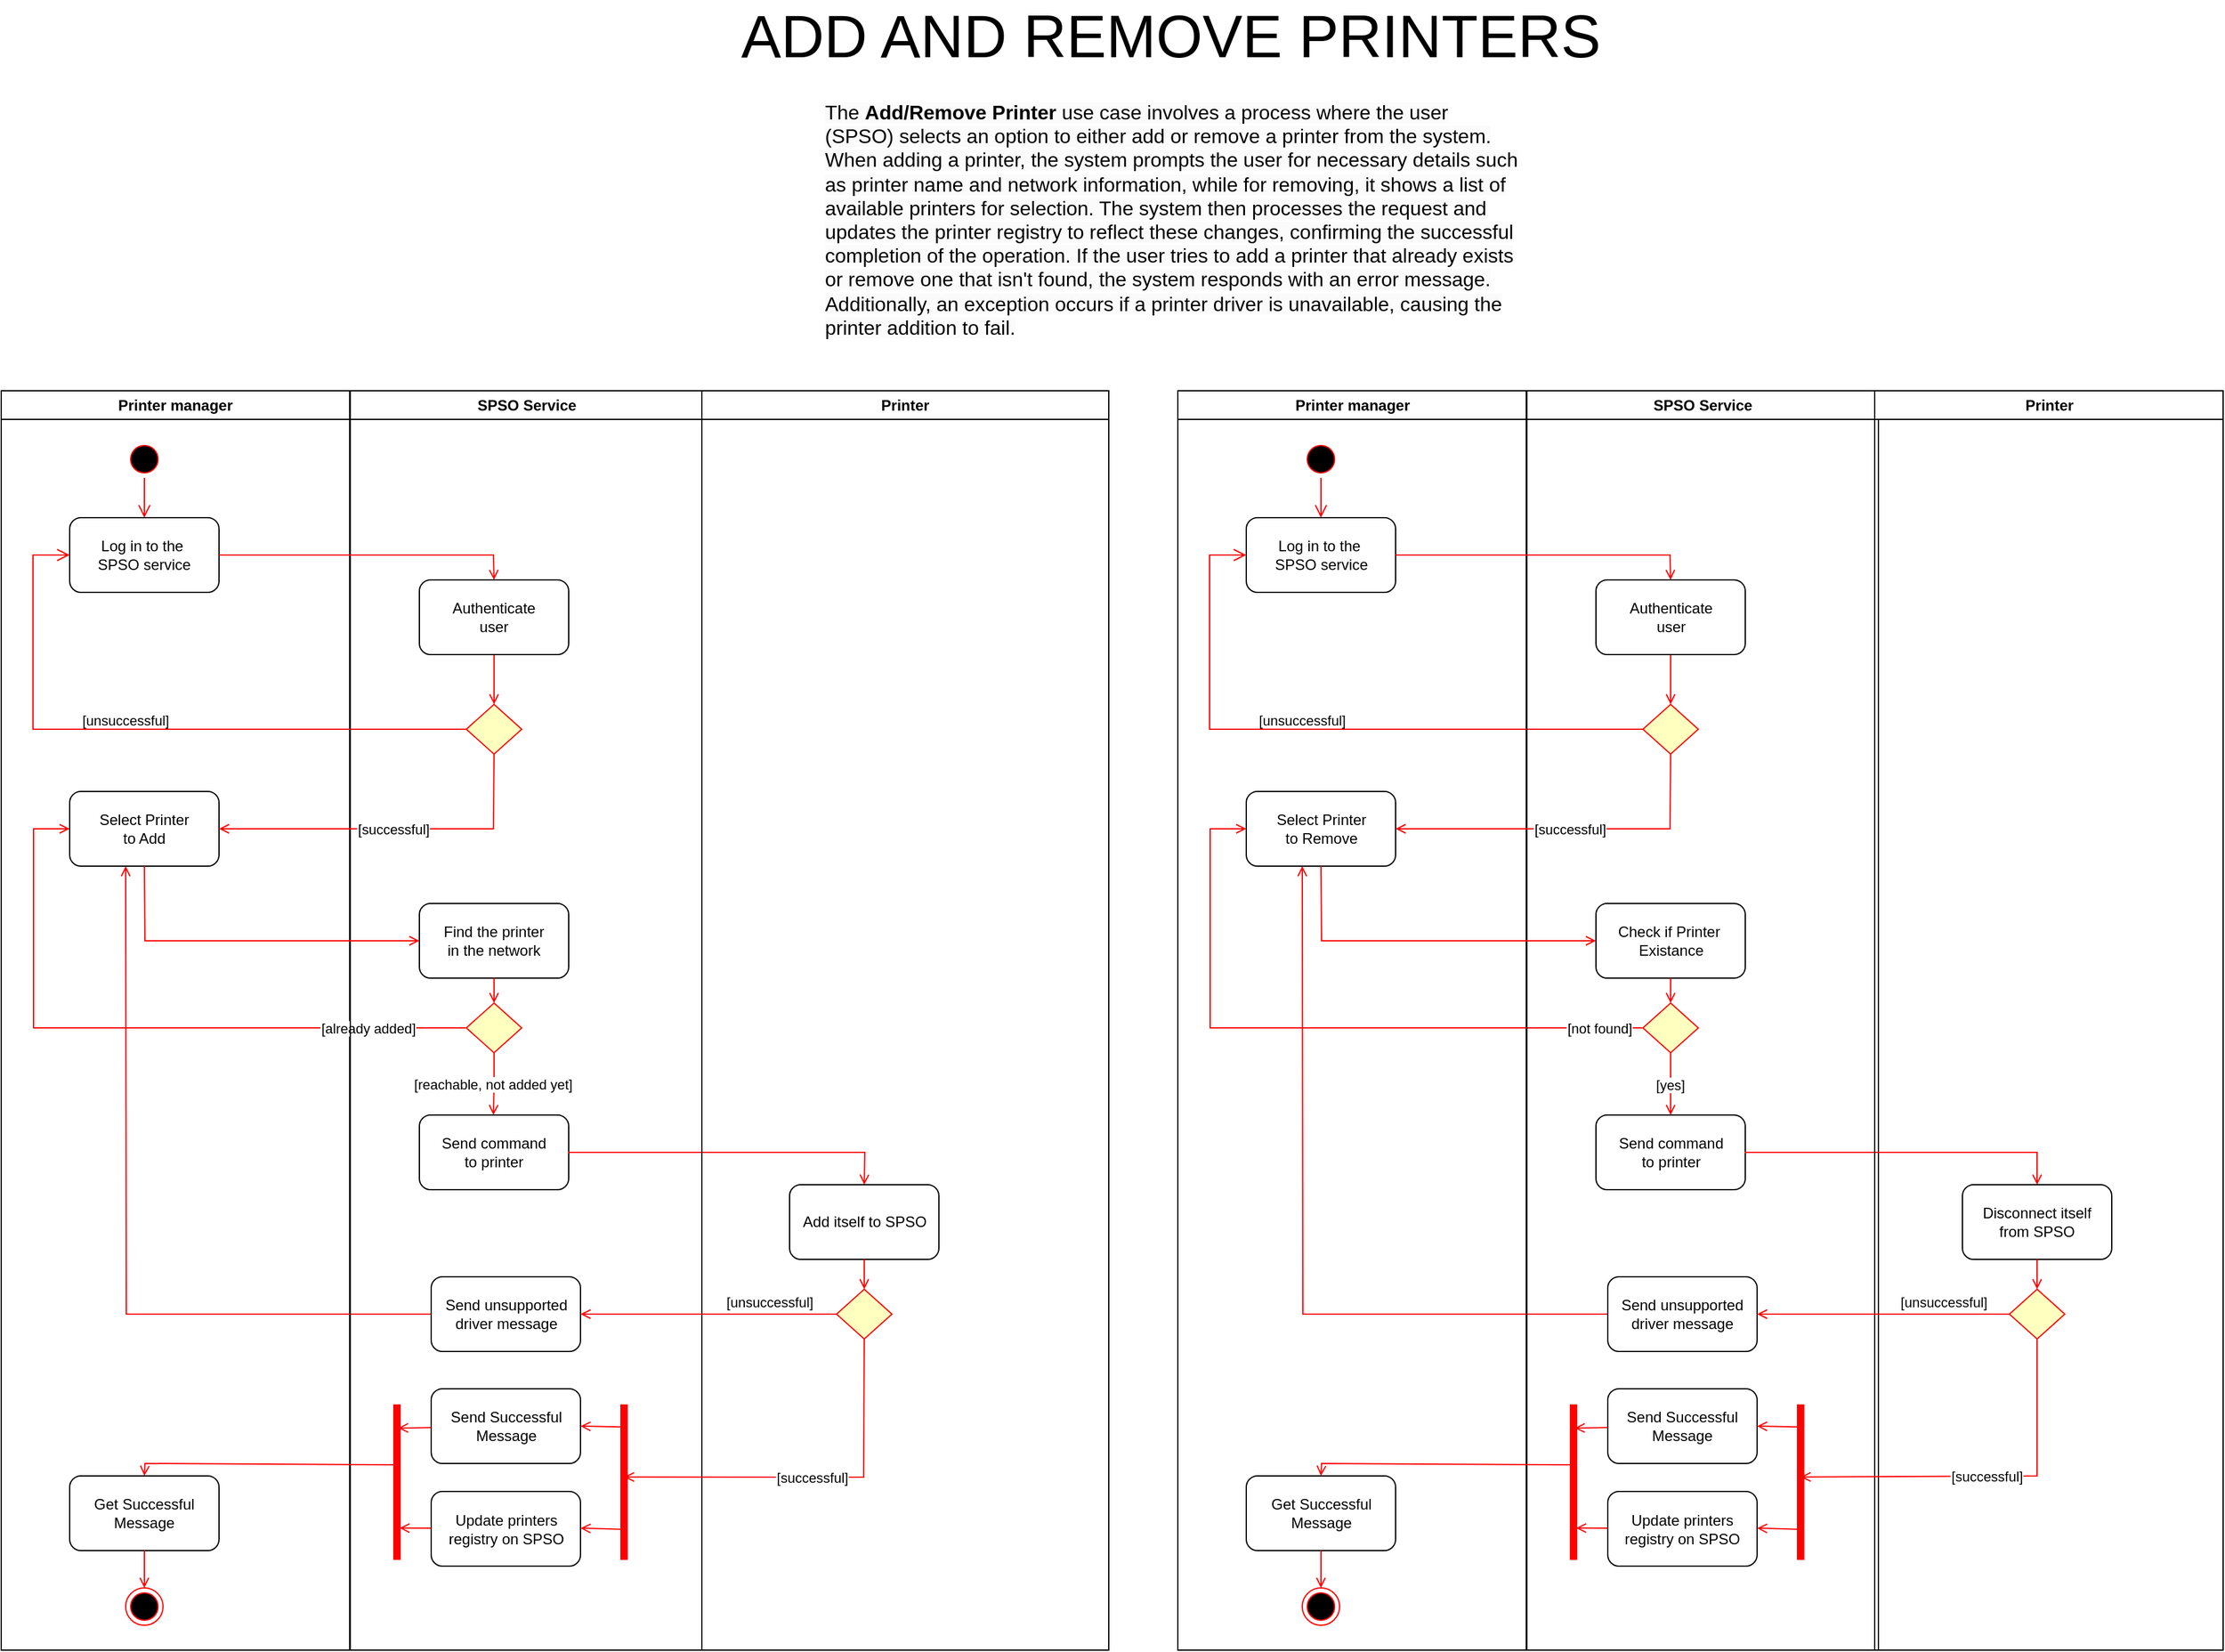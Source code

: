 <mxfile version="24.8.2">
  <diagram name="Page-1" id="e7e014a7-5840-1c2e-5031-d8a46d1fe8dd">
    <mxGraphModel grid="1" page="1" gridSize="10" guides="1" tooltips="1" connect="1" arrows="1" fold="1" pageScale="1" pageWidth="1169" pageHeight="826" background="none" math="0" shadow="0">
      <root>
        <mxCell id="0" />
        <mxCell id="1" parent="0" />
        <mxCell id="2" value="Printer manager" style="swimlane;whiteSpace=wrap" vertex="1" parent="1">
          <mxGeometry x="150" y="330" width="280" height="1012" as="geometry" />
        </mxCell>
        <mxCell id="5" value="" style="ellipse;shape=startState;fillColor=#000000;strokeColor=#ff0000;" vertex="1" parent="2">
          <mxGeometry x="100" y="40" width="30" height="30" as="geometry" />
        </mxCell>
        <mxCell id="6" value="" style="edgeStyle=elbowEdgeStyle;elbow=horizontal;verticalAlign=bottom;endArrow=open;endSize=8;strokeColor=#FF0000;endFill=1;rounded=0" edge="1" parent="2" source="5" target="9a6wY4-IE_KNnlbzhDaM-41">
          <mxGeometry x="100" y="40" as="geometry">
            <mxPoint x="115.5" y="110" as="targetPoint" />
          </mxGeometry>
        </mxCell>
        <mxCell id="9a6wY4-IE_KNnlbzhDaM-41" value="Log in to the&amp;nbsp;&lt;div&gt;SPSO&amp;nbsp;&lt;span style=&quot;background-color: initial;&quot;&gt;service&lt;/span&gt;&lt;/div&gt;" style="rounded=1;whiteSpace=wrap;html=1;" vertex="1" parent="2">
          <mxGeometry x="55" y="102" width="120" height="60" as="geometry" />
        </mxCell>
        <mxCell id="9a6wY4-IE_KNnlbzhDaM-46" value="Select Printer&lt;div&gt;to Add&lt;/div&gt;" style="rounded=1;whiteSpace=wrap;html=1;" vertex="1" parent="2">
          <mxGeometry x="55" y="322" width="120" height="60" as="geometry" />
        </mxCell>
        <mxCell id="9a6wY4-IE_KNnlbzhDaM-56" value="[already added]" style="edgeStyle=elbowEdgeStyle;elbow=horizontal;strokeColor=#FF0000;endArrow=open;endFill=1;rounded=0;exitX=0;exitY=0.5;exitDx=0;exitDy=0;entryX=0;entryY=0.5;entryDx=0;entryDy=0;" edge="1" parent="2" target="9a6wY4-IE_KNnlbzhDaM-46">
          <mxGeometry x="-0.71" width="100" height="100" relative="1" as="geometry">
            <mxPoint x="373.25" y="512" as="sourcePoint" />
            <mxPoint x="64.5" y="132" as="targetPoint" />
            <Array as="points">
              <mxPoint x="26" y="432" />
            </Array>
            <mxPoint as="offset" />
          </mxGeometry>
        </mxCell>
        <mxCell id="23" value="[unsuccessful]" style="edgeStyle=elbowEdgeStyle;elbow=horizontal;align=left;verticalAlign=top;endArrow=open;endSize=8;strokeColor=#FF0000;endFill=1;rounded=0;" edge="1" parent="2">
          <mxGeometry x="0.203" y="-20" relative="1" as="geometry">
            <mxPoint x="55.0" y="132" as="targetPoint" />
            <mxPoint x="373.75" y="272.0" as="sourcePoint" />
            <Array as="points">
              <mxPoint x="25.5" y="202" />
            </Array>
            <mxPoint x="1" as="offset" />
          </mxGeometry>
        </mxCell>
        <mxCell id="9a6wY4-IE_KNnlbzhDaM-61" value="Get Successful&lt;div&gt;Message&lt;/div&gt;" style="rounded=1;whiteSpace=wrap;html=1;" vertex="1" parent="2">
          <mxGeometry x="55" y="872" width="120" height="60" as="geometry" />
        </mxCell>
        <mxCell id="38" value="" style="ellipse;shape=endState;fillColor=#000000;strokeColor=#ff0000" vertex="1" parent="2">
          <mxGeometry x="100" y="962" width="30" height="30" as="geometry" />
        </mxCell>
        <mxCell id="39" value="" style="endArrow=open;strokeColor=#FF0000;endFill=1;rounded=0" edge="1" parent="2" source="9a6wY4-IE_KNnlbzhDaM-61" target="38">
          <mxGeometry relative="1" as="geometry">
            <mxPoint x="115.5" y="902" as="sourcePoint" />
          </mxGeometry>
        </mxCell>
        <mxCell id="9a6wY4-IE_KNnlbzhDaM-74" value="" style="endArrow=open;strokeColor=#FF0000;endFill=1;rounded=0;exitX=0;exitY=0.5;exitDx=0;exitDy=0;entryX=0.5;entryY=1;entryDx=0;entryDy=0;" edge="1" parent="2" source="9a6wY4-IE_KNnlbzhDaM-73">
          <mxGeometry relative="1" as="geometry">
            <mxPoint x="330.5" y="742" as="sourcePoint" />
            <mxPoint x="100" y="382" as="targetPoint" />
            <Array as="points">
              <mxPoint x="100.5" y="742" />
            </Array>
          </mxGeometry>
        </mxCell>
        <mxCell id="3" value="SPSO Service" style="swimlane;whiteSpace=wrap" vertex="1" parent="1">
          <mxGeometry x="430.5" y="330" width="282.5" height="1012" as="geometry" />
        </mxCell>
        <mxCell id="21" value="" style="rhombus;fillColor=#ffffc0;strokeColor=#ff0000;" vertex="1" parent="3">
          <mxGeometry x="93.25" y="252" width="44.5" height="40" as="geometry" />
        </mxCell>
        <mxCell id="24" value="" style="endArrow=open;strokeColor=#FF0000;endFill=1;rounded=0" edge="1" parent="3" source="9a6wY4-IE_KNnlbzhDaM-42" target="21">
          <mxGeometry relative="1" as="geometry">
            <mxPoint x="130" y="245" as="sourcePoint" />
          </mxGeometry>
        </mxCell>
        <mxCell id="9a6wY4-IE_KNnlbzhDaM-42" value="Authenticate&lt;div&gt;user&lt;/div&gt;" style="rounded=1;whiteSpace=wrap;html=1;" vertex="1" parent="3">
          <mxGeometry x="55.5" y="152" width="120" height="60" as="geometry" />
        </mxCell>
        <mxCell id="9a6wY4-IE_KNnlbzhDaM-43" style="edgeStyle=none;curved=1;rounded=0;orthogonalLoop=1;jettySize=auto;html=1;exitX=1;exitY=0.5;exitDx=0;exitDy=0;fontSize=12;startSize=8;endSize=8;" edge="1" parent="3" source="21" target="21">
          <mxGeometry relative="1" as="geometry" />
        </mxCell>
        <mxCell id="9a6wY4-IE_KNnlbzhDaM-44" style="edgeStyle=none;curved=1;rounded=0;orthogonalLoop=1;jettySize=auto;html=1;exitX=0;exitY=0.5;exitDx=0;exitDy=0;fontSize=12;startSize=8;endSize=8;" edge="1" parent="3" source="21" target="21">
          <mxGeometry relative="1" as="geometry" />
        </mxCell>
        <mxCell id="9a6wY4-IE_KNnlbzhDaM-49" value="Find the printer&lt;div&gt;in the network&lt;/div&gt;" style="rounded=1;whiteSpace=wrap;html=1;" vertex="1" parent="3">
          <mxGeometry x="55.5" y="412" width="120" height="60" as="geometry" />
        </mxCell>
        <mxCell id="9a6wY4-IE_KNnlbzhDaM-51" value="" style="rhombus;fillColor=#ffffc0;strokeColor=#ff0000;" vertex="1" parent="3">
          <mxGeometry x="93.25" y="492" width="44.5" height="40" as="geometry" />
        </mxCell>
        <mxCell id="9a6wY4-IE_KNnlbzhDaM-52" value="" style="edgeStyle=elbowEdgeStyle;elbow=horizontal;entryX=0.5;entryY=0;strokeColor=#FF0000;endArrow=open;endFill=1;rounded=0;exitX=0.5;exitY=1;exitDx=0;exitDy=0;entryDx=0;entryDy=0;" edge="1" parent="3" source="9a6wY4-IE_KNnlbzhDaM-49" target="9a6wY4-IE_KNnlbzhDaM-51">
          <mxGeometry width="100" height="100" relative="1" as="geometry">
            <mxPoint x="205" y="385" as="sourcePoint" />
            <mxPoint x="255" y="428" as="targetPoint" />
            <Array as="points" />
          </mxGeometry>
        </mxCell>
        <mxCell id="9a6wY4-IE_KNnlbzhDaM-57" value="Send command&lt;div&gt;to printer&lt;/div&gt;" style="rounded=1;whiteSpace=wrap;html=1;" vertex="1" parent="3">
          <mxGeometry x="55.5" y="582" width="120" height="60" as="geometry" />
        </mxCell>
        <mxCell id="9a6wY4-IE_KNnlbzhDaM-59" value="" style="edgeStyle=none;strokeColor=#FF0000;endArrow=open;endFill=1;rounded=0;entryX=0.5;entryY=0;entryDx=0;entryDy=0;" edge="1" parent="3" target="9a6wY4-IE_KNnlbzhDaM-58">
          <mxGeometry width="100" height="100" relative="1" as="geometry">
            <mxPoint x="175" y="612" as="sourcePoint" />
            <mxPoint x="415" y="612" as="targetPoint" />
            <Array as="points">
              <mxPoint x="413.5" y="612" />
            </Array>
          </mxGeometry>
        </mxCell>
        <mxCell id="9a6wY4-IE_KNnlbzhDaM-60" value="Send Successful&lt;div&gt;Message&lt;/div&gt;" style="rounded=1;whiteSpace=wrap;html=1;" vertex="1" parent="3">
          <mxGeometry x="65" y="802" width="120" height="60" as="geometry" />
        </mxCell>
        <mxCell id="9a6wY4-IE_KNnlbzhDaM-73" value="Send unsupported&lt;div&gt;driver message&lt;/div&gt;" style="rounded=1;whiteSpace=wrap;html=1;" vertex="1" parent="3">
          <mxGeometry x="65" y="712" width="120" height="60" as="geometry" />
        </mxCell>
        <mxCell id="25" value="" style="shape=line;strokeWidth=6;strokeColor=#ff0000;rotation=90" vertex="1" parent="3">
          <mxGeometry x="157.5" y="869.5" width="125" height="15" as="geometry" />
        </mxCell>
        <mxCell id="9a6wY4-IE_KNnlbzhDaM-76" value="" style="endArrow=open;strokeColor=#FF0000;endFill=1;rounded=0;exitX=0.146;exitY=0.337;exitDx=0;exitDy=0;exitPerimeter=0;entryX=1;entryY=0.5;entryDx=0;entryDy=0;" edge="1" parent="3" source="25" target="9a6wY4-IE_KNnlbzhDaM-60">
          <mxGeometry relative="1" as="geometry">
            <mxPoint x="-155.5" y="942" as="sourcePoint" />
            <mxPoint x="-155.5" y="972" as="targetPoint" />
          </mxGeometry>
        </mxCell>
        <mxCell id="9a6wY4-IE_KNnlbzhDaM-77" value="" style="shape=line;strokeWidth=6;strokeColor=#ff0000;rotation=90" vertex="1" parent="3">
          <mxGeometry x="-25" y="869.5" width="125" height="15" as="geometry" />
        </mxCell>
        <mxCell id="9a6wY4-IE_KNnlbzhDaM-78" value="" style="endArrow=open;strokeColor=#FF0000;endFill=1;rounded=0;entryX=0.153;entryY=0.441;entryDx=0;entryDy=0;entryPerimeter=0;" edge="1" parent="3" source="9a6wY4-IE_KNnlbzhDaM-60" target="9a6wY4-IE_KNnlbzhDaM-77">
          <mxGeometry relative="1" as="geometry">
            <mxPoint x="85" y="832" as="sourcePoint" />
            <mxPoint x="195" y="842" as="targetPoint" />
          </mxGeometry>
        </mxCell>
        <mxCell id="9a6wY4-IE_KNnlbzhDaM-79" value="Update printers&lt;div&gt;registry on SPSO&lt;/div&gt;" style="rounded=1;whiteSpace=wrap;html=1;" vertex="1" parent="3">
          <mxGeometry x="65" y="884.5" width="120" height="60" as="geometry" />
        </mxCell>
        <mxCell id="9a6wY4-IE_KNnlbzhDaM-80" value="" style="endArrow=open;strokeColor=#FF0000;endFill=1;rounded=0;exitX=0.146;exitY=0.337;exitDx=0;exitDy=0;exitPerimeter=0;entryX=1;entryY=0.5;entryDx=0;entryDy=0;fontStyle=1" edge="1" parent="3">
          <mxGeometry relative="1" as="geometry">
            <mxPoint x="222" y="915" as="sourcePoint" />
            <mxPoint x="185" y="914" as="targetPoint" />
          </mxGeometry>
        </mxCell>
        <mxCell id="9a6wY4-IE_KNnlbzhDaM-81" value="" style="endArrow=open;strokeColor=#FF0000;endFill=1;rounded=0;entryX=0.795;entryY=0.364;entryDx=0;entryDy=0;entryPerimeter=0;" edge="1" parent="3" source="9a6wY4-IE_KNnlbzhDaM-79" target="9a6wY4-IE_KNnlbzhDaM-77">
          <mxGeometry relative="1" as="geometry">
            <mxPoint x="65" y="914.21" as="sourcePoint" />
            <mxPoint x="45" y="914" as="targetPoint" />
          </mxGeometry>
        </mxCell>
        <mxCell id="4" value="Printer" style="swimlane;whiteSpace=wrap" vertex="1" parent="1">
          <mxGeometry x="713" y="330" width="327" height="1012" as="geometry" />
        </mxCell>
        <mxCell id="9a6wY4-IE_KNnlbzhDaM-58" value="Add itself to SPSO" style="rounded=1;whiteSpace=wrap;html=1;" vertex="1" parent="4">
          <mxGeometry x="70.5" y="638" width="120" height="60" as="geometry" />
        </mxCell>
        <mxCell id="9a6wY4-IE_KNnlbzhDaM-62" value="" style="rhombus;fillColor=#ffffc0;strokeColor=#ff0000;" vertex="1" parent="4">
          <mxGeometry x="108.25" y="722" width="44.5" height="40" as="geometry" />
        </mxCell>
        <mxCell id="9a6wY4-IE_KNnlbzhDaM-63" value="" style="endArrow=open;strokeColor=#FF0000;endFill=1;rounded=0" edge="1" parent="4" source="9a6wY4-IE_KNnlbzhDaM-58" target="9a6wY4-IE_KNnlbzhDaM-62">
          <mxGeometry relative="1" as="geometry">
            <mxPoint x="140.5" y="792" as="sourcePoint" />
            <mxPoint x="141" y="869" as="targetPoint" />
          </mxGeometry>
        </mxCell>
        <mxCell id="11" value="" style="endArrow=open;strokeColor=#FF0000;endFill=1;rounded=0;entryX=0.5;entryY=0;entryDx=0;entryDy=0;" edge="1" parent="1" source="9a6wY4-IE_KNnlbzhDaM-41" target="9a6wY4-IE_KNnlbzhDaM-42">
          <mxGeometry relative="1" as="geometry">
            <mxPoint x="265" y="490" as="sourcePoint" />
            <mxPoint x="265" y="662" as="targetPoint" />
            <Array as="points">
              <mxPoint x="545.5" y="462" />
            </Array>
          </mxGeometry>
        </mxCell>
        <mxCell id="9a6wY4-IE_KNnlbzhDaM-48" value="[successful]" style="edgeStyle=elbowEdgeStyle;elbow=horizontal;entryX=1;entryY=0.5;strokeColor=#FF0000;endArrow=open;endFill=1;rounded=0;exitX=0.5;exitY=1;exitDx=0;exitDy=0;entryDx=0;entryDy=0;" edge="1" parent="1" source="21" target="9a6wY4-IE_KNnlbzhDaM-46">
          <mxGeometry width="100" height="100" relative="1" as="geometry">
            <mxPoint x="635.5" y="715" as="sourcePoint" />
            <mxPoint x="685.5" y="758" as="targetPoint" />
            <Array as="points">
              <mxPoint x="545.5" y="652" />
            </Array>
          </mxGeometry>
        </mxCell>
        <mxCell id="9a6wY4-IE_KNnlbzhDaM-50" value="" style="edgeStyle=elbowEdgeStyle;elbow=horizontal;strokeColor=#FF0000;endArrow=open;endFill=1;rounded=0;exitX=0.5;exitY=1;exitDx=0;exitDy=0;entryX=0;entryY=0.5;entryDx=0;entryDy=0;" edge="1" parent="1" source="9a6wY4-IE_KNnlbzhDaM-46" target="9a6wY4-IE_KNnlbzhDaM-49">
          <mxGeometry width="100" height="100" relative="1" as="geometry">
            <mxPoint x="635.5" y="715" as="sourcePoint" />
            <mxPoint x="655.5" y="782" as="targetPoint" />
            <Array as="points">
              <mxPoint x="265.5" y="742" />
            </Array>
          </mxGeometry>
        </mxCell>
        <mxCell id="9a6wY4-IE_KNnlbzhDaM-53" value="[reachable, not added yet]" style="edgeStyle=elbowEdgeStyle;elbow=vertical;strokeColor=#FF0000;endArrow=open;endFill=1;rounded=0;exitX=0.5;exitY=1;exitDx=0;exitDy=0;" edge="1" parent="1" source="9a6wY4-IE_KNnlbzhDaM-51">
          <mxGeometry width="100" height="100" relative="1" as="geometry">
            <mxPoint x="556.5" y="812" as="sourcePoint" />
            <mxPoint x="545.5" y="912" as="targetPoint" />
            <Array as="points" />
          </mxGeometry>
        </mxCell>
        <mxCell id="9a6wY4-IE_KNnlbzhDaM-65" value="[unsuccessful]" style="endArrow=open;strokeColor=#FF0000;endFill=1;rounded=0;entryX=1;entryY=0.5;entryDx=0;entryDy=0;exitX=0;exitY=0.5;exitDx=0;exitDy=0;" edge="1" parent="1" source="9a6wY4-IE_KNnlbzhDaM-62" target="9a6wY4-IE_KNnlbzhDaM-73">
          <mxGeometry x="-0.482" y="-10" relative="1" as="geometry">
            <mxPoint x="235.5" y="1062" as="sourcePoint" />
            <mxPoint x="851" y="1062" as="targetPoint" />
            <Array as="points">
              <mxPoint x="615.5" y="1072" />
            </Array>
            <mxPoint as="offset" />
          </mxGeometry>
        </mxCell>
        <mxCell id="9a6wY4-IE_KNnlbzhDaM-70" value="[successful]" style="endArrow=open;strokeColor=#FF0000;endFill=1;rounded=0;exitX=0.5;exitY=1;exitDx=0;exitDy=0;entryX=0.467;entryY=0.504;entryDx=0;entryDy=0;entryPerimeter=0;" edge="1" parent="1" source="9a6wY4-IE_KNnlbzhDaM-62" target="25">
          <mxGeometry relative="1" as="geometry">
            <mxPoint x="765.5" y="1102" as="sourcePoint" />
            <mxPoint x="655.5" y="1202" as="targetPoint" />
            <Array as="points">
              <mxPoint x="843" y="1203" />
            </Array>
          </mxGeometry>
        </mxCell>
        <mxCell id="9a6wY4-IE_KNnlbzhDaM-72" value="" style="endArrow=open;strokeColor=#FF0000;endFill=1;rounded=0;exitX=0.389;exitY=0.408;exitDx=0;exitDy=0;entryX=0.5;entryY=0;entryDx=0;entryDy=0;exitPerimeter=0;" edge="1" parent="1" source="9a6wY4-IE_KNnlbzhDaM-77" target="9a6wY4-IE_KNnlbzhDaM-61">
          <mxGeometry relative="1" as="geometry">
            <mxPoint x="275.5" y="1242" as="sourcePoint" />
            <mxPoint x="275" y="1302" as="targetPoint" />
            <Array as="points">
              <mxPoint x="265.5" y="1192" />
            </Array>
          </mxGeometry>
        </mxCell>
        <mxCell id="9a6wY4-IE_KNnlbzhDaM-124" value="Printer manager" style="swimlane;whiteSpace=wrap" vertex="1" parent="1">
          <mxGeometry x="1095.5" y="330" width="280" height="1012" as="geometry" />
        </mxCell>
        <mxCell id="9a6wY4-IE_KNnlbzhDaM-125" value="" style="ellipse;shape=startState;fillColor=#000000;strokeColor=#ff0000;" vertex="1" parent="9a6wY4-IE_KNnlbzhDaM-124">
          <mxGeometry x="100" y="40" width="30" height="30" as="geometry" />
        </mxCell>
        <mxCell id="9a6wY4-IE_KNnlbzhDaM-126" value="" style="edgeStyle=elbowEdgeStyle;elbow=horizontal;verticalAlign=bottom;endArrow=open;endSize=8;strokeColor=#FF0000;endFill=1;rounded=0" edge="1" parent="9a6wY4-IE_KNnlbzhDaM-124" source="9a6wY4-IE_KNnlbzhDaM-125" target="9a6wY4-IE_KNnlbzhDaM-127">
          <mxGeometry x="100" y="40" as="geometry">
            <mxPoint x="115.5" y="110" as="targetPoint" />
          </mxGeometry>
        </mxCell>
        <mxCell id="9a6wY4-IE_KNnlbzhDaM-127" value="Log in to the&amp;nbsp;&lt;div&gt;SPSO&amp;nbsp;&lt;span style=&quot;background-color: initial;&quot;&gt;service&lt;/span&gt;&lt;/div&gt;" style="rounded=1;whiteSpace=wrap;html=1;" vertex="1" parent="9a6wY4-IE_KNnlbzhDaM-124">
          <mxGeometry x="55" y="102" width="120" height="60" as="geometry" />
        </mxCell>
        <mxCell id="9a6wY4-IE_KNnlbzhDaM-128" value="Select Printer&lt;div&gt;to Remove&lt;/div&gt;" style="rounded=1;whiteSpace=wrap;html=1;" vertex="1" parent="9a6wY4-IE_KNnlbzhDaM-124">
          <mxGeometry x="55" y="322" width="120" height="60" as="geometry" />
        </mxCell>
        <mxCell id="9a6wY4-IE_KNnlbzhDaM-129" value="[not found]" style="edgeStyle=elbowEdgeStyle;elbow=horizontal;strokeColor=#FF0000;endArrow=open;endFill=1;rounded=0;exitX=0;exitY=0.5;exitDx=0;exitDy=0;entryX=0;entryY=0.5;entryDx=0;entryDy=0;" edge="1" parent="9a6wY4-IE_KNnlbzhDaM-124" target="9a6wY4-IE_KNnlbzhDaM-128">
          <mxGeometry x="-0.874" width="100" height="100" relative="1" as="geometry">
            <mxPoint x="373.25" y="512" as="sourcePoint" />
            <mxPoint x="64.5" y="132" as="targetPoint" />
            <Array as="points">
              <mxPoint x="26" y="432" />
            </Array>
            <mxPoint as="offset" />
          </mxGeometry>
        </mxCell>
        <mxCell id="9a6wY4-IE_KNnlbzhDaM-130" value="[unsuccessful]" style="edgeStyle=elbowEdgeStyle;elbow=horizontal;align=left;verticalAlign=top;endArrow=open;endSize=8;strokeColor=#FF0000;endFill=1;rounded=0;" edge="1" parent="9a6wY4-IE_KNnlbzhDaM-124">
          <mxGeometry x="0.203" y="-20" relative="1" as="geometry">
            <mxPoint x="55.0" y="132" as="targetPoint" />
            <mxPoint x="373.75" y="272.0" as="sourcePoint" />
            <Array as="points">
              <mxPoint x="25.5" y="202" />
            </Array>
            <mxPoint x="1" as="offset" />
          </mxGeometry>
        </mxCell>
        <mxCell id="9a6wY4-IE_KNnlbzhDaM-131" value="Get Successful&lt;div&gt;Message&lt;/div&gt;" style="rounded=1;whiteSpace=wrap;html=1;" vertex="1" parent="9a6wY4-IE_KNnlbzhDaM-124">
          <mxGeometry x="55" y="872" width="120" height="60" as="geometry" />
        </mxCell>
        <mxCell id="9a6wY4-IE_KNnlbzhDaM-132" value="" style="ellipse;shape=endState;fillColor=#000000;strokeColor=#ff0000" vertex="1" parent="9a6wY4-IE_KNnlbzhDaM-124">
          <mxGeometry x="100" y="962" width="30" height="30" as="geometry" />
        </mxCell>
        <mxCell id="9a6wY4-IE_KNnlbzhDaM-133" value="" style="endArrow=open;strokeColor=#FF0000;endFill=1;rounded=0" edge="1" parent="9a6wY4-IE_KNnlbzhDaM-124" source="9a6wY4-IE_KNnlbzhDaM-131" target="9a6wY4-IE_KNnlbzhDaM-132">
          <mxGeometry relative="1" as="geometry">
            <mxPoint x="115.5" y="902" as="sourcePoint" />
          </mxGeometry>
        </mxCell>
        <mxCell id="9a6wY4-IE_KNnlbzhDaM-134" value="" style="endArrow=open;strokeColor=#FF0000;endFill=1;rounded=0;exitX=0;exitY=0.5;exitDx=0;exitDy=0;entryX=0.5;entryY=1;entryDx=0;entryDy=0;" edge="1" parent="9a6wY4-IE_KNnlbzhDaM-124" source="9a6wY4-IE_KNnlbzhDaM-147">
          <mxGeometry relative="1" as="geometry">
            <mxPoint x="330.5" y="742" as="sourcePoint" />
            <mxPoint x="100" y="382" as="targetPoint" />
            <Array as="points">
              <mxPoint x="100.5" y="742" />
            </Array>
          </mxGeometry>
        </mxCell>
        <mxCell id="9a6wY4-IE_KNnlbzhDaM-135" value="SPSO Service" style="swimlane;whiteSpace=wrap" vertex="1" parent="1">
          <mxGeometry x="1376" y="330" width="282.5" height="1012" as="geometry" />
        </mxCell>
        <mxCell id="9a6wY4-IE_KNnlbzhDaM-136" value="" style="rhombus;fillColor=#ffffc0;strokeColor=#ff0000;" vertex="1" parent="9a6wY4-IE_KNnlbzhDaM-135">
          <mxGeometry x="93.25" y="252" width="44.5" height="40" as="geometry" />
        </mxCell>
        <mxCell id="9a6wY4-IE_KNnlbzhDaM-137" value="" style="endArrow=open;strokeColor=#FF0000;endFill=1;rounded=0" edge="1" parent="9a6wY4-IE_KNnlbzhDaM-135" source="9a6wY4-IE_KNnlbzhDaM-138" target="9a6wY4-IE_KNnlbzhDaM-136">
          <mxGeometry relative="1" as="geometry">
            <mxPoint x="130" y="245" as="sourcePoint" />
          </mxGeometry>
        </mxCell>
        <mxCell id="9a6wY4-IE_KNnlbzhDaM-138" value="Authenticate&lt;div&gt;user&lt;/div&gt;" style="rounded=1;whiteSpace=wrap;html=1;" vertex="1" parent="9a6wY4-IE_KNnlbzhDaM-135">
          <mxGeometry x="55.5" y="152" width="120" height="60" as="geometry" />
        </mxCell>
        <mxCell id="9a6wY4-IE_KNnlbzhDaM-139" style="edgeStyle=none;curved=1;rounded=0;orthogonalLoop=1;jettySize=auto;html=1;exitX=1;exitY=0.5;exitDx=0;exitDy=0;fontSize=12;startSize=8;endSize=8;" edge="1" parent="9a6wY4-IE_KNnlbzhDaM-135" source="9a6wY4-IE_KNnlbzhDaM-136" target="9a6wY4-IE_KNnlbzhDaM-136">
          <mxGeometry relative="1" as="geometry" />
        </mxCell>
        <mxCell id="9a6wY4-IE_KNnlbzhDaM-140" style="edgeStyle=none;curved=1;rounded=0;orthogonalLoop=1;jettySize=auto;html=1;exitX=0;exitY=0.5;exitDx=0;exitDy=0;fontSize=12;startSize=8;endSize=8;" edge="1" parent="9a6wY4-IE_KNnlbzhDaM-135" source="9a6wY4-IE_KNnlbzhDaM-136" target="9a6wY4-IE_KNnlbzhDaM-136">
          <mxGeometry relative="1" as="geometry" />
        </mxCell>
        <mxCell id="9a6wY4-IE_KNnlbzhDaM-141" value="Check if Printer&amp;nbsp;&lt;div&gt;Existance&lt;/div&gt;" style="rounded=1;whiteSpace=wrap;html=1;" vertex="1" parent="9a6wY4-IE_KNnlbzhDaM-135">
          <mxGeometry x="55.5" y="412" width="120" height="60" as="geometry" />
        </mxCell>
        <mxCell id="9a6wY4-IE_KNnlbzhDaM-142" value="" style="rhombus;fillColor=#ffffc0;strokeColor=#ff0000;" vertex="1" parent="9a6wY4-IE_KNnlbzhDaM-135">
          <mxGeometry x="93.25" y="492" width="44.5" height="40" as="geometry" />
        </mxCell>
        <mxCell id="9a6wY4-IE_KNnlbzhDaM-143" value="" style="edgeStyle=elbowEdgeStyle;elbow=horizontal;entryX=0.5;entryY=0;strokeColor=#FF0000;endArrow=open;endFill=1;rounded=0;exitX=0.5;exitY=1;exitDx=0;exitDy=0;entryDx=0;entryDy=0;" edge="1" parent="9a6wY4-IE_KNnlbzhDaM-135" source="9a6wY4-IE_KNnlbzhDaM-141" target="9a6wY4-IE_KNnlbzhDaM-142">
          <mxGeometry width="100" height="100" relative="1" as="geometry">
            <mxPoint x="205" y="385" as="sourcePoint" />
            <mxPoint x="255" y="428" as="targetPoint" />
            <Array as="points" />
          </mxGeometry>
        </mxCell>
        <mxCell id="9a6wY4-IE_KNnlbzhDaM-144" value="Send command&lt;div&gt;to printer&lt;/div&gt;" style="rounded=1;whiteSpace=wrap;html=1;" vertex="1" parent="9a6wY4-IE_KNnlbzhDaM-135">
          <mxGeometry x="55.5" y="582" width="120" height="60" as="geometry" />
        </mxCell>
        <mxCell id="9a6wY4-IE_KNnlbzhDaM-145" value="" style="edgeStyle=none;strokeColor=#FF0000;endArrow=open;endFill=1;rounded=0;entryX=0.5;entryY=0;entryDx=0;entryDy=0;" edge="1" parent="9a6wY4-IE_KNnlbzhDaM-135" target="9a6wY4-IE_KNnlbzhDaM-156">
          <mxGeometry width="100" height="100" relative="1" as="geometry">
            <mxPoint x="175" y="612" as="sourcePoint" />
            <mxPoint x="415" y="612" as="targetPoint" />
            <Array as="points">
              <mxPoint x="410" y="612" />
            </Array>
          </mxGeometry>
        </mxCell>
        <mxCell id="9a6wY4-IE_KNnlbzhDaM-146" value="Send Successful&lt;div&gt;Message&lt;/div&gt;" style="rounded=1;whiteSpace=wrap;html=1;" vertex="1" parent="9a6wY4-IE_KNnlbzhDaM-135">
          <mxGeometry x="65" y="802" width="120" height="60" as="geometry" />
        </mxCell>
        <mxCell id="9a6wY4-IE_KNnlbzhDaM-147" value="Send unsupported&lt;div&gt;driver message&lt;/div&gt;" style="rounded=1;whiteSpace=wrap;html=1;" vertex="1" parent="9a6wY4-IE_KNnlbzhDaM-135">
          <mxGeometry x="65" y="712" width="120" height="60" as="geometry" />
        </mxCell>
        <mxCell id="9a6wY4-IE_KNnlbzhDaM-148" value="" style="shape=line;strokeWidth=6;strokeColor=#ff0000;rotation=90" vertex="1" parent="9a6wY4-IE_KNnlbzhDaM-135">
          <mxGeometry x="157.5" y="869.5" width="125" height="15" as="geometry" />
        </mxCell>
        <mxCell id="9a6wY4-IE_KNnlbzhDaM-149" value="" style="endArrow=open;strokeColor=#FF0000;endFill=1;rounded=0;exitX=0.146;exitY=0.337;exitDx=0;exitDy=0;exitPerimeter=0;entryX=1;entryY=0.5;entryDx=0;entryDy=0;" edge="1" parent="9a6wY4-IE_KNnlbzhDaM-135" source="9a6wY4-IE_KNnlbzhDaM-148" target="9a6wY4-IE_KNnlbzhDaM-146">
          <mxGeometry relative="1" as="geometry">
            <mxPoint x="-155.5" y="942" as="sourcePoint" />
            <mxPoint x="-155.5" y="972" as="targetPoint" />
          </mxGeometry>
        </mxCell>
        <mxCell id="9a6wY4-IE_KNnlbzhDaM-150" value="" style="shape=line;strokeWidth=6;strokeColor=#ff0000;rotation=90" vertex="1" parent="9a6wY4-IE_KNnlbzhDaM-135">
          <mxGeometry x="-25" y="869.5" width="125" height="15" as="geometry" />
        </mxCell>
        <mxCell id="9a6wY4-IE_KNnlbzhDaM-151" value="" style="endArrow=open;strokeColor=#FF0000;endFill=1;rounded=0;entryX=0.153;entryY=0.441;entryDx=0;entryDy=0;entryPerimeter=0;" edge="1" parent="9a6wY4-IE_KNnlbzhDaM-135" source="9a6wY4-IE_KNnlbzhDaM-146" target="9a6wY4-IE_KNnlbzhDaM-150">
          <mxGeometry relative="1" as="geometry">
            <mxPoint x="85" y="832" as="sourcePoint" />
            <mxPoint x="195" y="842" as="targetPoint" />
          </mxGeometry>
        </mxCell>
        <mxCell id="9a6wY4-IE_KNnlbzhDaM-152" value="Update printers&lt;div&gt;registry on SPSO&lt;/div&gt;" style="rounded=1;whiteSpace=wrap;html=1;" vertex="1" parent="9a6wY4-IE_KNnlbzhDaM-135">
          <mxGeometry x="65" y="884.5" width="120" height="60" as="geometry" />
        </mxCell>
        <mxCell id="9a6wY4-IE_KNnlbzhDaM-153" value="" style="endArrow=open;strokeColor=#FF0000;endFill=1;rounded=0;exitX=0.146;exitY=0.337;exitDx=0;exitDy=0;exitPerimeter=0;entryX=1;entryY=0.5;entryDx=0;entryDy=0;fontStyle=1" edge="1" parent="9a6wY4-IE_KNnlbzhDaM-135">
          <mxGeometry relative="1" as="geometry">
            <mxPoint x="222" y="915" as="sourcePoint" />
            <mxPoint x="185" y="914" as="targetPoint" />
          </mxGeometry>
        </mxCell>
        <mxCell id="9a6wY4-IE_KNnlbzhDaM-154" value="" style="endArrow=open;strokeColor=#FF0000;endFill=1;rounded=0;entryX=0.795;entryY=0.364;entryDx=0;entryDy=0;entryPerimeter=0;" edge="1" parent="9a6wY4-IE_KNnlbzhDaM-135" source="9a6wY4-IE_KNnlbzhDaM-152" target="9a6wY4-IE_KNnlbzhDaM-150">
          <mxGeometry relative="1" as="geometry">
            <mxPoint x="65" y="914.21" as="sourcePoint" />
            <mxPoint x="45" y="914" as="targetPoint" />
          </mxGeometry>
        </mxCell>
        <mxCell id="9a6wY4-IE_KNnlbzhDaM-155" value="Printer" style="swimlane;whiteSpace=wrap" vertex="1" parent="1">
          <mxGeometry x="1655.5" y="330" width="280" height="1012" as="geometry" />
        </mxCell>
        <mxCell id="9a6wY4-IE_KNnlbzhDaM-156" value="Disconnect itself&lt;div&gt;from SPSO&lt;/div&gt;" style="rounded=1;whiteSpace=wrap;html=1;" vertex="1" parent="9a6wY4-IE_KNnlbzhDaM-155">
          <mxGeometry x="70.5" y="638" width="120" height="60" as="geometry" />
        </mxCell>
        <mxCell id="9a6wY4-IE_KNnlbzhDaM-157" value="" style="rhombus;fillColor=#ffffc0;strokeColor=#ff0000;" vertex="1" parent="9a6wY4-IE_KNnlbzhDaM-155">
          <mxGeometry x="108.25" y="722" width="44.5" height="40" as="geometry" />
        </mxCell>
        <mxCell id="9a6wY4-IE_KNnlbzhDaM-158" value="" style="endArrow=open;strokeColor=#FF0000;endFill=1;rounded=0" edge="1" parent="9a6wY4-IE_KNnlbzhDaM-155" source="9a6wY4-IE_KNnlbzhDaM-156" target="9a6wY4-IE_KNnlbzhDaM-157">
          <mxGeometry relative="1" as="geometry">
            <mxPoint x="140.5" y="792" as="sourcePoint" />
            <mxPoint x="141" y="869" as="targetPoint" />
          </mxGeometry>
        </mxCell>
        <mxCell id="9a6wY4-IE_KNnlbzhDaM-159" value="" style="endArrow=open;strokeColor=#FF0000;endFill=1;rounded=0;entryX=0.5;entryY=0;entryDx=0;entryDy=0;" edge="1" parent="1" source="9a6wY4-IE_KNnlbzhDaM-127" target="9a6wY4-IE_KNnlbzhDaM-138">
          <mxGeometry relative="1" as="geometry">
            <mxPoint x="1210.5" y="490" as="sourcePoint" />
            <mxPoint x="1210.5" y="662" as="targetPoint" />
            <Array as="points">
              <mxPoint x="1491" y="462" />
            </Array>
          </mxGeometry>
        </mxCell>
        <mxCell id="9a6wY4-IE_KNnlbzhDaM-160" value="[successful]" style="edgeStyle=elbowEdgeStyle;elbow=horizontal;entryX=1;entryY=0.5;strokeColor=#FF0000;endArrow=open;endFill=1;rounded=0;exitX=0.5;exitY=1;exitDx=0;exitDy=0;entryDx=0;entryDy=0;" edge="1" parent="1" source="9a6wY4-IE_KNnlbzhDaM-136" target="9a6wY4-IE_KNnlbzhDaM-128">
          <mxGeometry width="100" height="100" relative="1" as="geometry">
            <mxPoint x="1581" y="715" as="sourcePoint" />
            <mxPoint x="1631" y="758" as="targetPoint" />
            <Array as="points">
              <mxPoint x="1491" y="652" />
            </Array>
          </mxGeometry>
        </mxCell>
        <mxCell id="9a6wY4-IE_KNnlbzhDaM-161" value="" style="edgeStyle=elbowEdgeStyle;elbow=horizontal;strokeColor=#FF0000;endArrow=open;endFill=1;rounded=0;exitX=0.5;exitY=1;exitDx=0;exitDy=0;entryX=0;entryY=0.5;entryDx=0;entryDy=0;" edge="1" parent="1" source="9a6wY4-IE_KNnlbzhDaM-128" target="9a6wY4-IE_KNnlbzhDaM-141">
          <mxGeometry width="100" height="100" relative="1" as="geometry">
            <mxPoint x="1581" y="715" as="sourcePoint" />
            <mxPoint x="1601" y="782" as="targetPoint" />
            <Array as="points">
              <mxPoint x="1211" y="742" />
            </Array>
          </mxGeometry>
        </mxCell>
        <mxCell id="9a6wY4-IE_KNnlbzhDaM-162" value="[yes]" style="edgeStyle=elbowEdgeStyle;elbow=horizontal;strokeColor=#FF0000;endArrow=open;endFill=1;rounded=0;exitX=0.5;exitY=1;exitDx=0;exitDy=0;" edge="1" parent="1" source="9a6wY4-IE_KNnlbzhDaM-142">
          <mxGeometry width="100" height="100" relative="1" as="geometry">
            <mxPoint x="1502" y="812" as="sourcePoint" />
            <mxPoint x="1491" y="912" as="targetPoint" />
            <Array as="points" />
          </mxGeometry>
        </mxCell>
        <mxCell id="9a6wY4-IE_KNnlbzhDaM-163" value="[unsuccessful]" style="endArrow=open;strokeColor=#FF0000;endFill=1;rounded=0;entryX=1;entryY=0.5;entryDx=0;entryDy=0;exitX=0;exitY=0.5;exitDx=0;exitDy=0;" edge="1" parent="1" source="9a6wY4-IE_KNnlbzhDaM-157" target="9a6wY4-IE_KNnlbzhDaM-147">
          <mxGeometry x="-0.48" y="-10" relative="1" as="geometry">
            <mxPoint x="1181" y="1062" as="sourcePoint" />
            <mxPoint x="1796.5" y="1062" as="targetPoint" />
            <Array as="points">
              <mxPoint x="1561" y="1072" />
            </Array>
            <mxPoint as="offset" />
          </mxGeometry>
        </mxCell>
        <mxCell id="9a6wY4-IE_KNnlbzhDaM-164" value="[successful]" style="endArrow=open;strokeColor=#FF0000;endFill=1;rounded=0;exitX=0.5;exitY=1;exitDx=0;exitDy=0;entryX=0.467;entryY=0.504;entryDx=0;entryDy=0;entryPerimeter=0;" edge="1" parent="1" source="9a6wY4-IE_KNnlbzhDaM-157" target="9a6wY4-IE_KNnlbzhDaM-148">
          <mxGeometry relative="1" as="geometry">
            <mxPoint x="1711" y="1102" as="sourcePoint" />
            <mxPoint x="1601" y="1202" as="targetPoint" />
            <Array as="points">
              <mxPoint x="1786" y="1202" />
            </Array>
          </mxGeometry>
        </mxCell>
        <mxCell id="9a6wY4-IE_KNnlbzhDaM-165" value="" style="endArrow=open;strokeColor=#FF0000;endFill=1;rounded=0;exitX=0.389;exitY=0.408;exitDx=0;exitDy=0;entryX=0.5;entryY=0;entryDx=0;entryDy=0;exitPerimeter=0;" edge="1" parent="1" source="9a6wY4-IE_KNnlbzhDaM-150" target="9a6wY4-IE_KNnlbzhDaM-131">
          <mxGeometry relative="1" as="geometry">
            <mxPoint x="1221" y="1242" as="sourcePoint" />
            <mxPoint x="1220.5" y="1302" as="targetPoint" />
            <Array as="points">
              <mxPoint x="1211" y="1192" />
            </Array>
          </mxGeometry>
        </mxCell>
        <mxCell id="9a6wY4-IE_KNnlbzhDaM-166" value="&lt;font style=&quot;font-size: 48px;&quot;&gt;ADD AND REMOVE PRINTERS&lt;/font&gt;" style="text;html=1;align=center;verticalAlign=middle;whiteSpace=wrap;rounded=0;fontSize=16;" vertex="1" parent="1">
          <mxGeometry x="585" y="30" width="1010" height="30" as="geometry" />
        </mxCell>
        <mxCell id="hQZ5uzgVyKATrtD6FJsc-39" value="&lt;span style=&quot;color: rgb(0, 0, 0); font-family: Helvetica; font-size: 16px; font-style: normal; font-variant-ligatures: normal; font-variant-caps: normal; font-weight: 400; letter-spacing: normal; orphans: 2; text-align: justify; text-indent: 0px; text-transform: none; widows: 2; word-spacing: 0px; -webkit-text-stroke-width: 0px; white-space: normal; background-color: rgb(251, 251, 251); text-decoration-thickness: initial; text-decoration-style: initial; text-decoration-color: initial; display: inline !important; float: none;&quot;&gt;The&lt;span&gt;&amp;nbsp;&lt;/span&gt;&lt;/span&gt;&lt;strong style=&quot;forced-color-adjust: none; color: rgb(0, 0, 0); font-family: Helvetica; font-size: 16px; font-style: normal; font-variant-ligatures: normal; font-variant-caps: normal; letter-spacing: normal; orphans: 2; text-align: justify; text-indent: 0px; text-transform: none; widows: 2; word-spacing: 0px; -webkit-text-stroke-width: 0px; white-space: normal; background-color: rgb(251, 251, 251); text-decoration-thickness: initial; text-decoration-style: initial; text-decoration-color: initial;&quot;&gt;Add/Remove Printer&lt;/strong&gt;&lt;span style=&quot;color: rgb(0, 0, 0); font-family: Helvetica; font-size: 16px; font-style: normal; font-variant-ligatures: normal; font-variant-caps: normal; font-weight: 400; letter-spacing: normal; orphans: 2; text-align: justify; text-indent: 0px; text-transform: none; widows: 2; word-spacing: 0px; -webkit-text-stroke-width: 0px; white-space: normal; background-color: rgb(251, 251, 251); text-decoration-thickness: initial; text-decoration-style: initial; text-decoration-color: initial; display: inline !important; float: none;&quot;&gt;&lt;span&gt;&amp;nbsp;&lt;/span&gt;use case involves a process where the user (SPSO) selects an option to either add or remove a printer from the system. When adding a printer, the system prompts the user for necessary details such as printer name and network information, while for removing, it shows a list of available printers for selection. The system then processes the request and updates the printer registry to reflect these changes, confirming the successful completion of the operation. If the user tries to add a printer that already exists or remove one that isn&#39;t found, the system responds with an error message. Additionally, an exception occurs if a printer driver is unavailable, causing the printer addition to fail.&lt;/span&gt;" style="text;whiteSpace=wrap;html=1;" vertex="1" parent="1">
          <mxGeometry x="810" y="90" width="560" height="230" as="geometry" />
        </mxCell>
      </root>
    </mxGraphModel>
  </diagram>
</mxfile>
